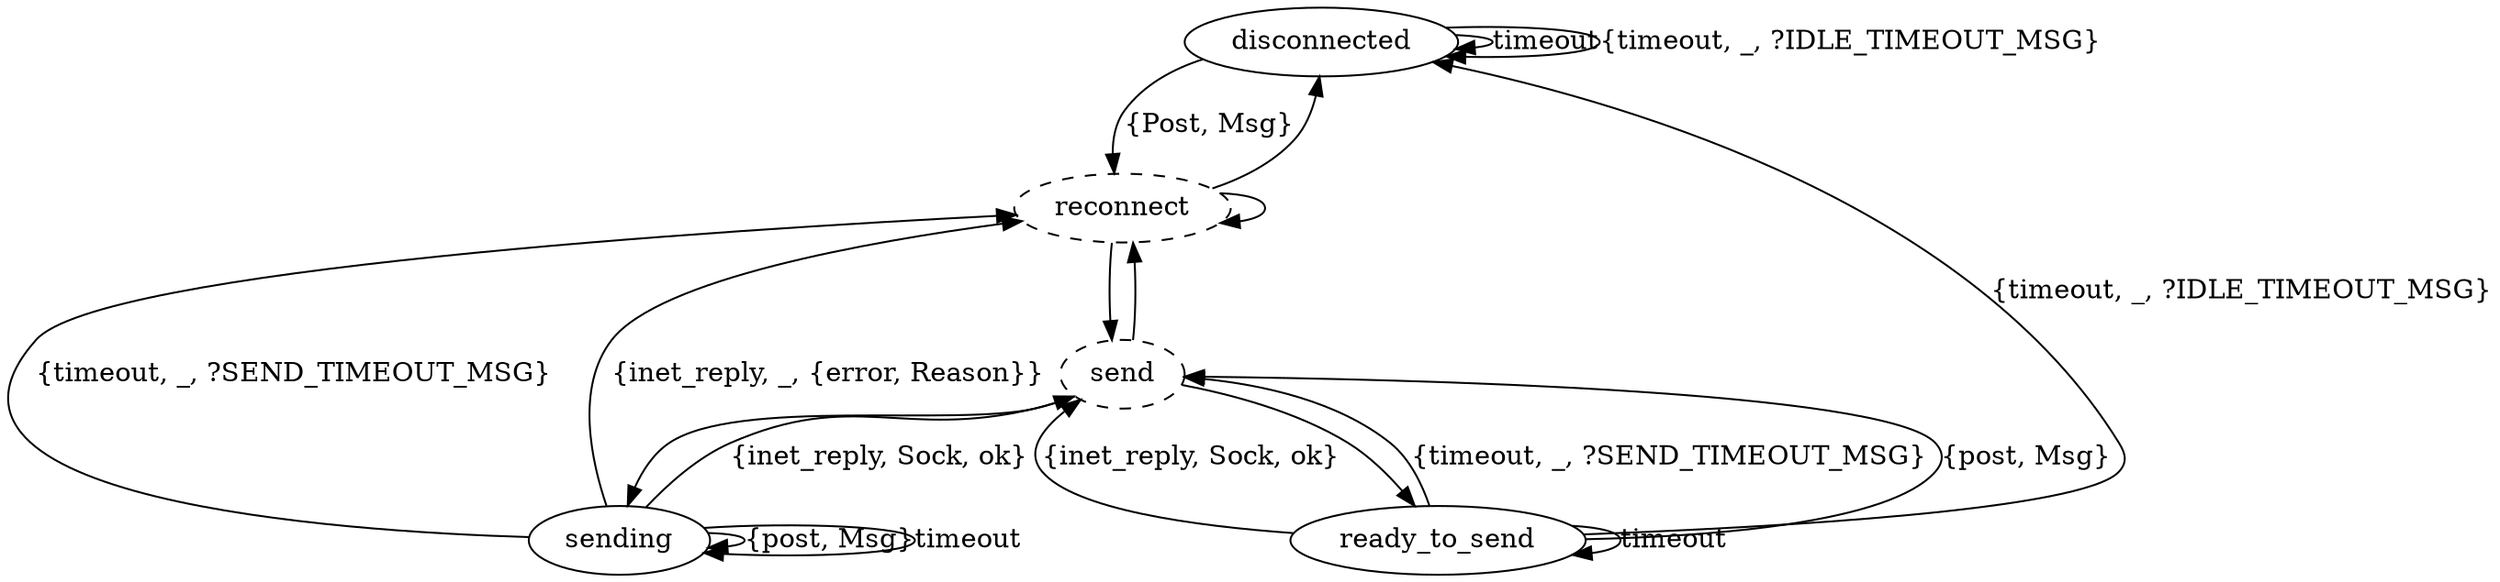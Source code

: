 digraph logplex_tcpsyslog_drain {
    esep = 50;

    disconnected -> disconnected [label = "timeout"];
    disconnected -> disconnected [label = "{timeout, _, ?IDLE_TIMEOUT_MSG}"];
    disconnected -> reconnect [label = "{Post, Msg}"];

    reconnect [style = "dashed"];
    reconnect -> reconnect;
    reconnect -> disconnected;
    reconnect -> send;

    send [style = "dashed"];
    send -> ready_to_send;
    send -> sending;
    send -> reconnect;

    sending -> reconnect [label = "{timeout, _, ?SEND_TIMEOUT_MSG}"];
    sending -> reconnect [label = "{inet_reply, _, {error, Reason}}"];
    sending -> sending [label = "{post, Msg}"];
    sending -> sending [label = "timeout"];
    sending -> send [label = "{inet_reply, Sock, ok}"];
    // sending -> disconnecting [label = "{timeout, _, ?IDLE_TIMEOUT_MSG}"]
    
    // disconnecting -> reconnect [label = "{timeout, _, ?SEND_TIMEOUT_MSG}"];
    // disconnecting -> reconnect [label = "{inet_reply, _, {error, Reason}}"];
    // disconnecting -> sending [label = "{post, Msg}"];
    // disconnecting -> disconnecting [label = "timeout"];
    // disconnecting -> send [label = "{inet_reply, Sock, ok}"];
    
    ready_to_send -> disconnected [label = "{timeout, _, ?IDLE_TIMEOUT_MSG}"];
    ready_to_send -> ready_to_send [label = "timeout"];
    ready_to_send -> send [label = "{timeout, _, ?SEND_TIMEOUT_MSG}"];
    ready_to_send -> send [label = "{post, Msg}"];
    ready_to_send -> send [label = "{inet_reply, Sock, ok}"];
}